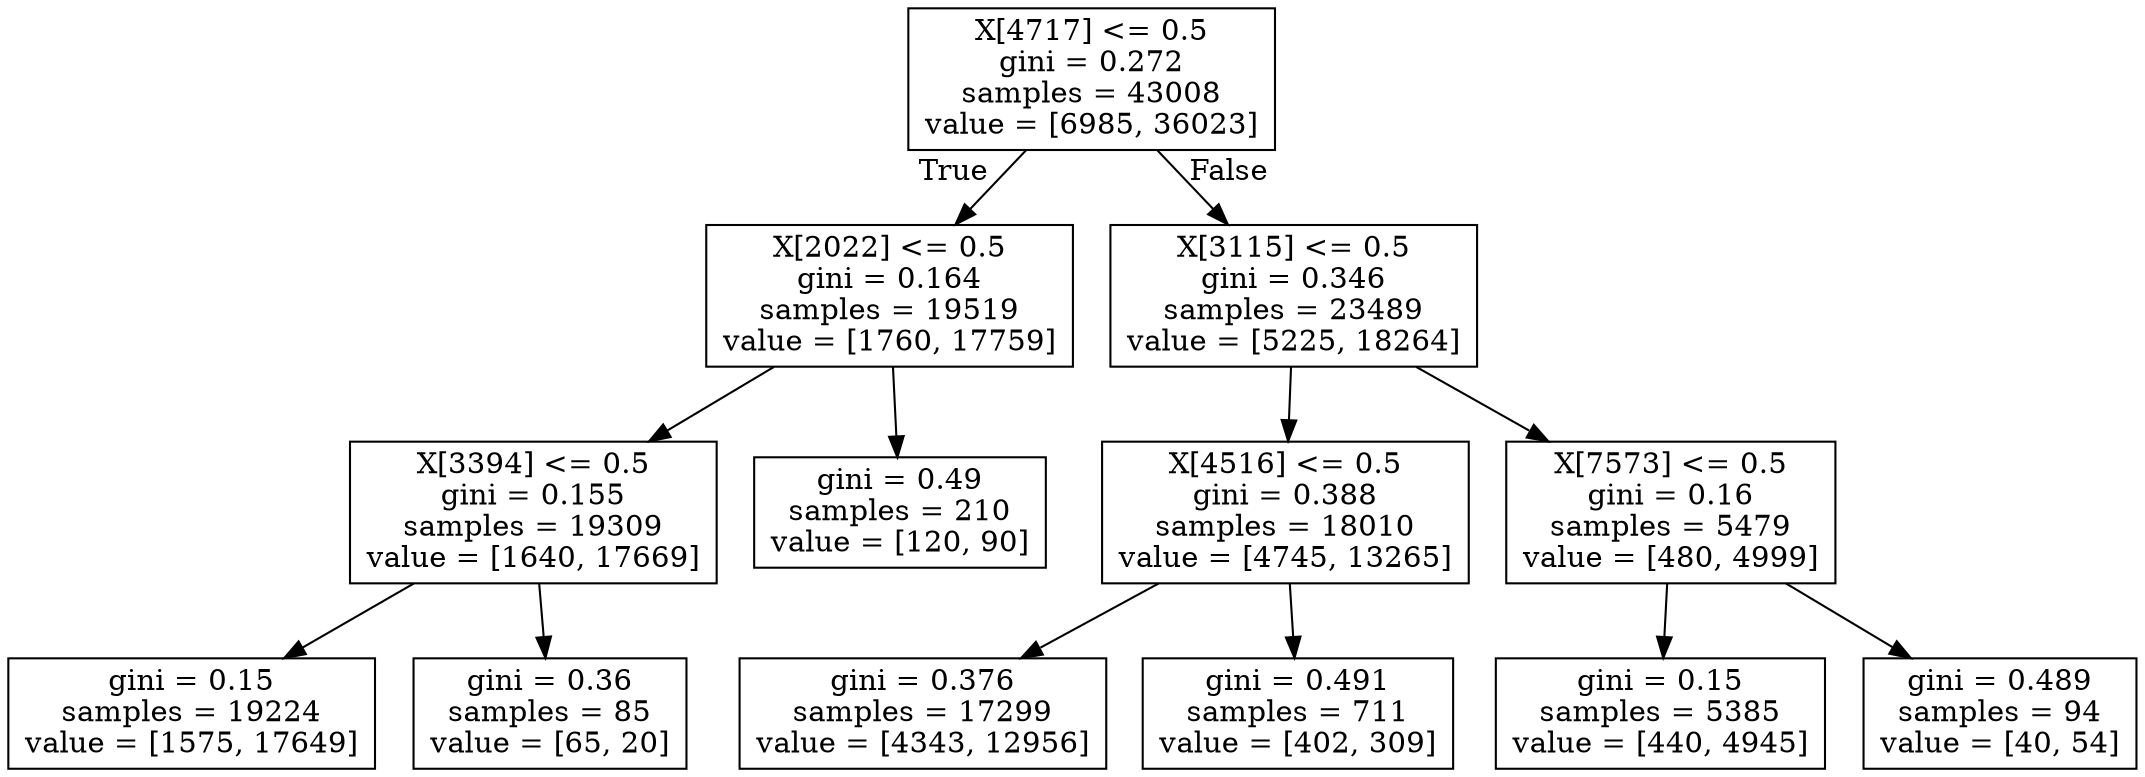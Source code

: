digraph Tree {
node [shape=box] ;
0 [label="X[4717] <= 0.5\ngini = 0.272\nsamples = 43008\nvalue = [6985, 36023]"] ;
1 [label="X[2022] <= 0.5\ngini = 0.164\nsamples = 19519\nvalue = [1760, 17759]"] ;
0 -> 1 [labeldistance=2.5, labelangle=45, headlabel="True"] ;
2 [label="X[3394] <= 0.5\ngini = 0.155\nsamples = 19309\nvalue = [1640, 17669]"] ;
1 -> 2 ;
3 [label="gini = 0.15\nsamples = 19224\nvalue = [1575, 17649]"] ;
2 -> 3 ;
4 [label="gini = 0.36\nsamples = 85\nvalue = [65, 20]"] ;
2 -> 4 ;
5 [label="gini = 0.49\nsamples = 210\nvalue = [120, 90]"] ;
1 -> 5 ;
6 [label="X[3115] <= 0.5\ngini = 0.346\nsamples = 23489\nvalue = [5225, 18264]"] ;
0 -> 6 [labeldistance=2.5, labelangle=-45, headlabel="False"] ;
7 [label="X[4516] <= 0.5\ngini = 0.388\nsamples = 18010\nvalue = [4745, 13265]"] ;
6 -> 7 ;
8 [label="gini = 0.376\nsamples = 17299\nvalue = [4343, 12956]"] ;
7 -> 8 ;
9 [label="gini = 0.491\nsamples = 711\nvalue = [402, 309]"] ;
7 -> 9 ;
10 [label="X[7573] <= 0.5\ngini = 0.16\nsamples = 5479\nvalue = [480, 4999]"] ;
6 -> 10 ;
11 [label="gini = 0.15\nsamples = 5385\nvalue = [440, 4945]"] ;
10 -> 11 ;
12 [label="gini = 0.489\nsamples = 94\nvalue = [40, 54]"] ;
10 -> 12 ;
}